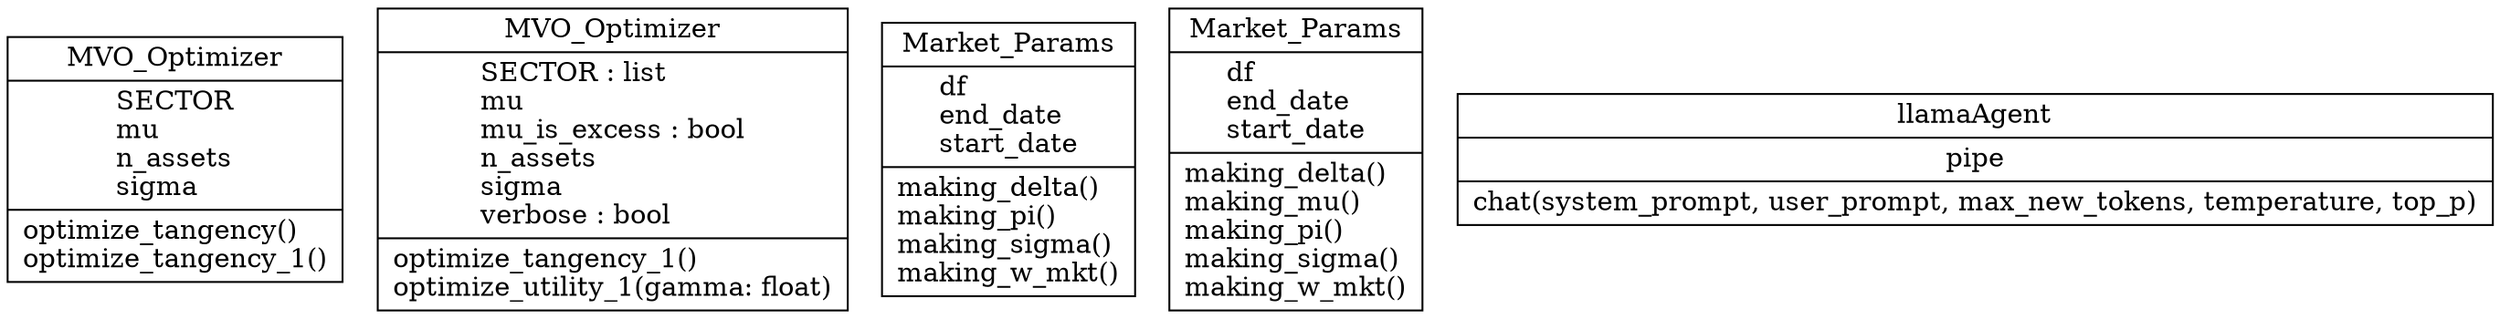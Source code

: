 digraph "classes_CoreProject" {
rankdir=BT
charset="utf-8"
"aiportfolio.BL_MVO.MVO_opt.MVO_Optimizer" [color="black", fontcolor="black", label=<{MVO_Optimizer|SECTOR<br ALIGN="LEFT"/>mu<br ALIGN="LEFT"/>n_assets<br ALIGN="LEFT"/>sigma<br ALIGN="LEFT"/>|optimize_tangency()<br ALIGN="LEFT"/>optimize_tangency_1()<br ALIGN="LEFT"/>}>, shape="record", style="solid"];
"aiportfolio.BL_MVO.MVO_opt_은서.MVO_Optimizer" [color="black", fontcolor="black", label=<{MVO_Optimizer|SECTOR : list<br ALIGN="LEFT"/>mu<br ALIGN="LEFT"/>mu_is_excess : bool<br ALIGN="LEFT"/>n_assets<br ALIGN="LEFT"/>sigma<br ALIGN="LEFT"/>verbose : bool<br ALIGN="LEFT"/>|optimize_tangency_1()<br ALIGN="LEFT"/>optimize_utility_1(gamma: float)<br ALIGN="LEFT"/>}>, shape="record", style="solid"];
"aiportfolio.BL_MVO.BL_params.market_params.Market_Params" [color="black", fontcolor="black", label=<{Market_Params|df<br ALIGN="LEFT"/>end_date<br ALIGN="LEFT"/>start_date<br ALIGN="LEFT"/>|making_delta()<br ALIGN="LEFT"/>making_pi()<br ALIGN="LEFT"/>making_sigma()<br ALIGN="LEFT"/>making_w_mkt()<br ALIGN="LEFT"/>}>, shape="record", style="solid"];
"aiportfolio.BL_MVO.BL_params.market_params_상윤수정.Market_Params" [color="black", fontcolor="black", label=<{Market_Params|df<br ALIGN="LEFT"/>end_date<br ALIGN="LEFT"/>start_date<br ALIGN="LEFT"/>|making_delta()<br ALIGN="LEFT"/>making_mu()<br ALIGN="LEFT"/>making_pi()<br ALIGN="LEFT"/>making_sigma()<br ALIGN="LEFT"/>making_w_mkt()<br ALIGN="LEFT"/>}>, shape="record", style="solid"];
"aiportfolio.agents.generator.llamaAgent" [color="black", fontcolor="black", label=<{llamaAgent|pipe<br ALIGN="LEFT"/>|chat(system_prompt, user_prompt, max_new_tokens, temperature, top_p)<br ALIGN="LEFT"/>}>, shape="record", style="solid"];
}